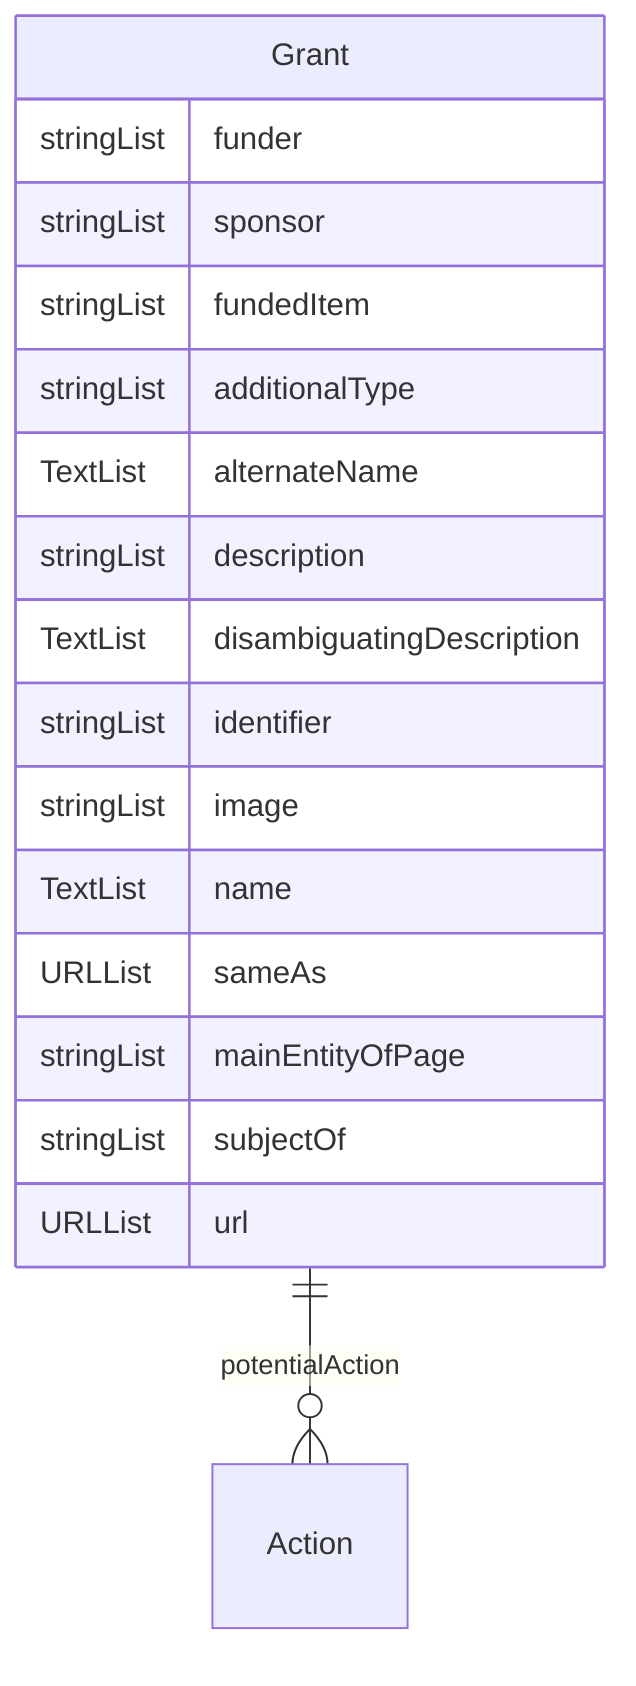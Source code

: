 erDiagram
Grant {
    stringList funder  
    stringList sponsor  
    stringList fundedItem  
    stringList additionalType  
    TextList alternateName  
    stringList description  
    TextList disambiguatingDescription  
    stringList identifier  
    stringList image  
    TextList name  
    URLList sameAs  
    stringList mainEntityOfPage  
    stringList subjectOf  
    URLList url  
}

Grant ||--}o Action : "potentialAction"